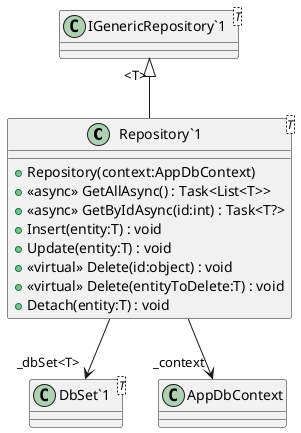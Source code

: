 @startuml
class "Repository`1"<T> {
    + Repository(context:AppDbContext)
    + <<async>> GetAllAsync() : Task<List<T>>
    + <<async>> GetByIdAsync(id:int) : Task<T?>
    + Insert(entity:T) : void
    + Update(entity:T) : void
    + <<virtual>> Delete(id:object) : void
    + <<virtual>> Delete(entityToDelete:T) : void
    + Detach(entity:T) : void
}
class "IGenericRepository`1"<T> {
}
class "DbSet`1"<T> {
}
"IGenericRepository`1" "<T>" <|-- "Repository`1"
"Repository`1" --> "_context" AppDbContext
"Repository`1" --> "_dbSet<T>" "DbSet`1"
@enduml
